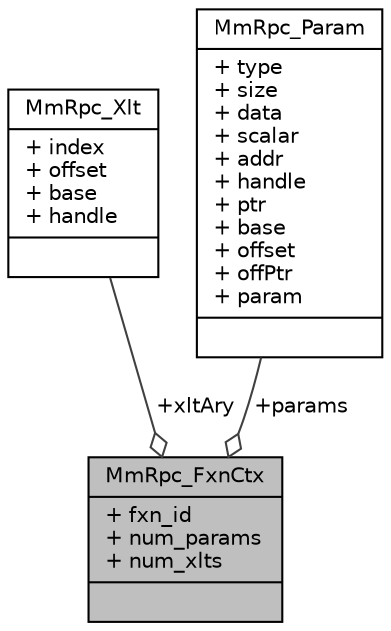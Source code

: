 digraph "MmRpc_FxnCtx"
{
  edge [fontname="Helvetica",fontsize="10",labelfontname="Helvetica",labelfontsize="10"];
  node [fontname="Helvetica",fontsize="10",shape=record];
  Node1 [label="{MmRpc_FxnCtx\n|+ fxn_id\l+ num_params\l+ num_xlts\l|}",height=0.2,width=0.4,color="black", fillcolor="grey75", style="filled", fontcolor="black"];
  Node2 -> Node1 [color="grey25",fontsize="10",style="solid",label=" +xltAry" ,arrowhead="odiamond",fontname="Helvetica"];
  Node2 [label="{MmRpc_Xlt\n|+ index\l+ offset\l+ base\l+ handle\l|}",height=0.2,width=0.4,color="black", fillcolor="white", style="filled",URL="$struct_mm_rpc___xlt.html"];
  Node3 -> Node1 [color="grey25",fontsize="10",style="solid",label=" +params" ,arrowhead="odiamond",fontname="Helvetica"];
  Node3 [label="{MmRpc_Param\n|+ type\l+ size\l+ data\l+ scalar\l+ addr\l+ handle\l+ ptr\l+ base\l+ offset\l+ offPtr\l+ param\l|}",height=0.2,width=0.4,color="black", fillcolor="white", style="filled",URL="$struct_mm_rpc___param.html",tooltip="MmRpc_Param type. "];
}
